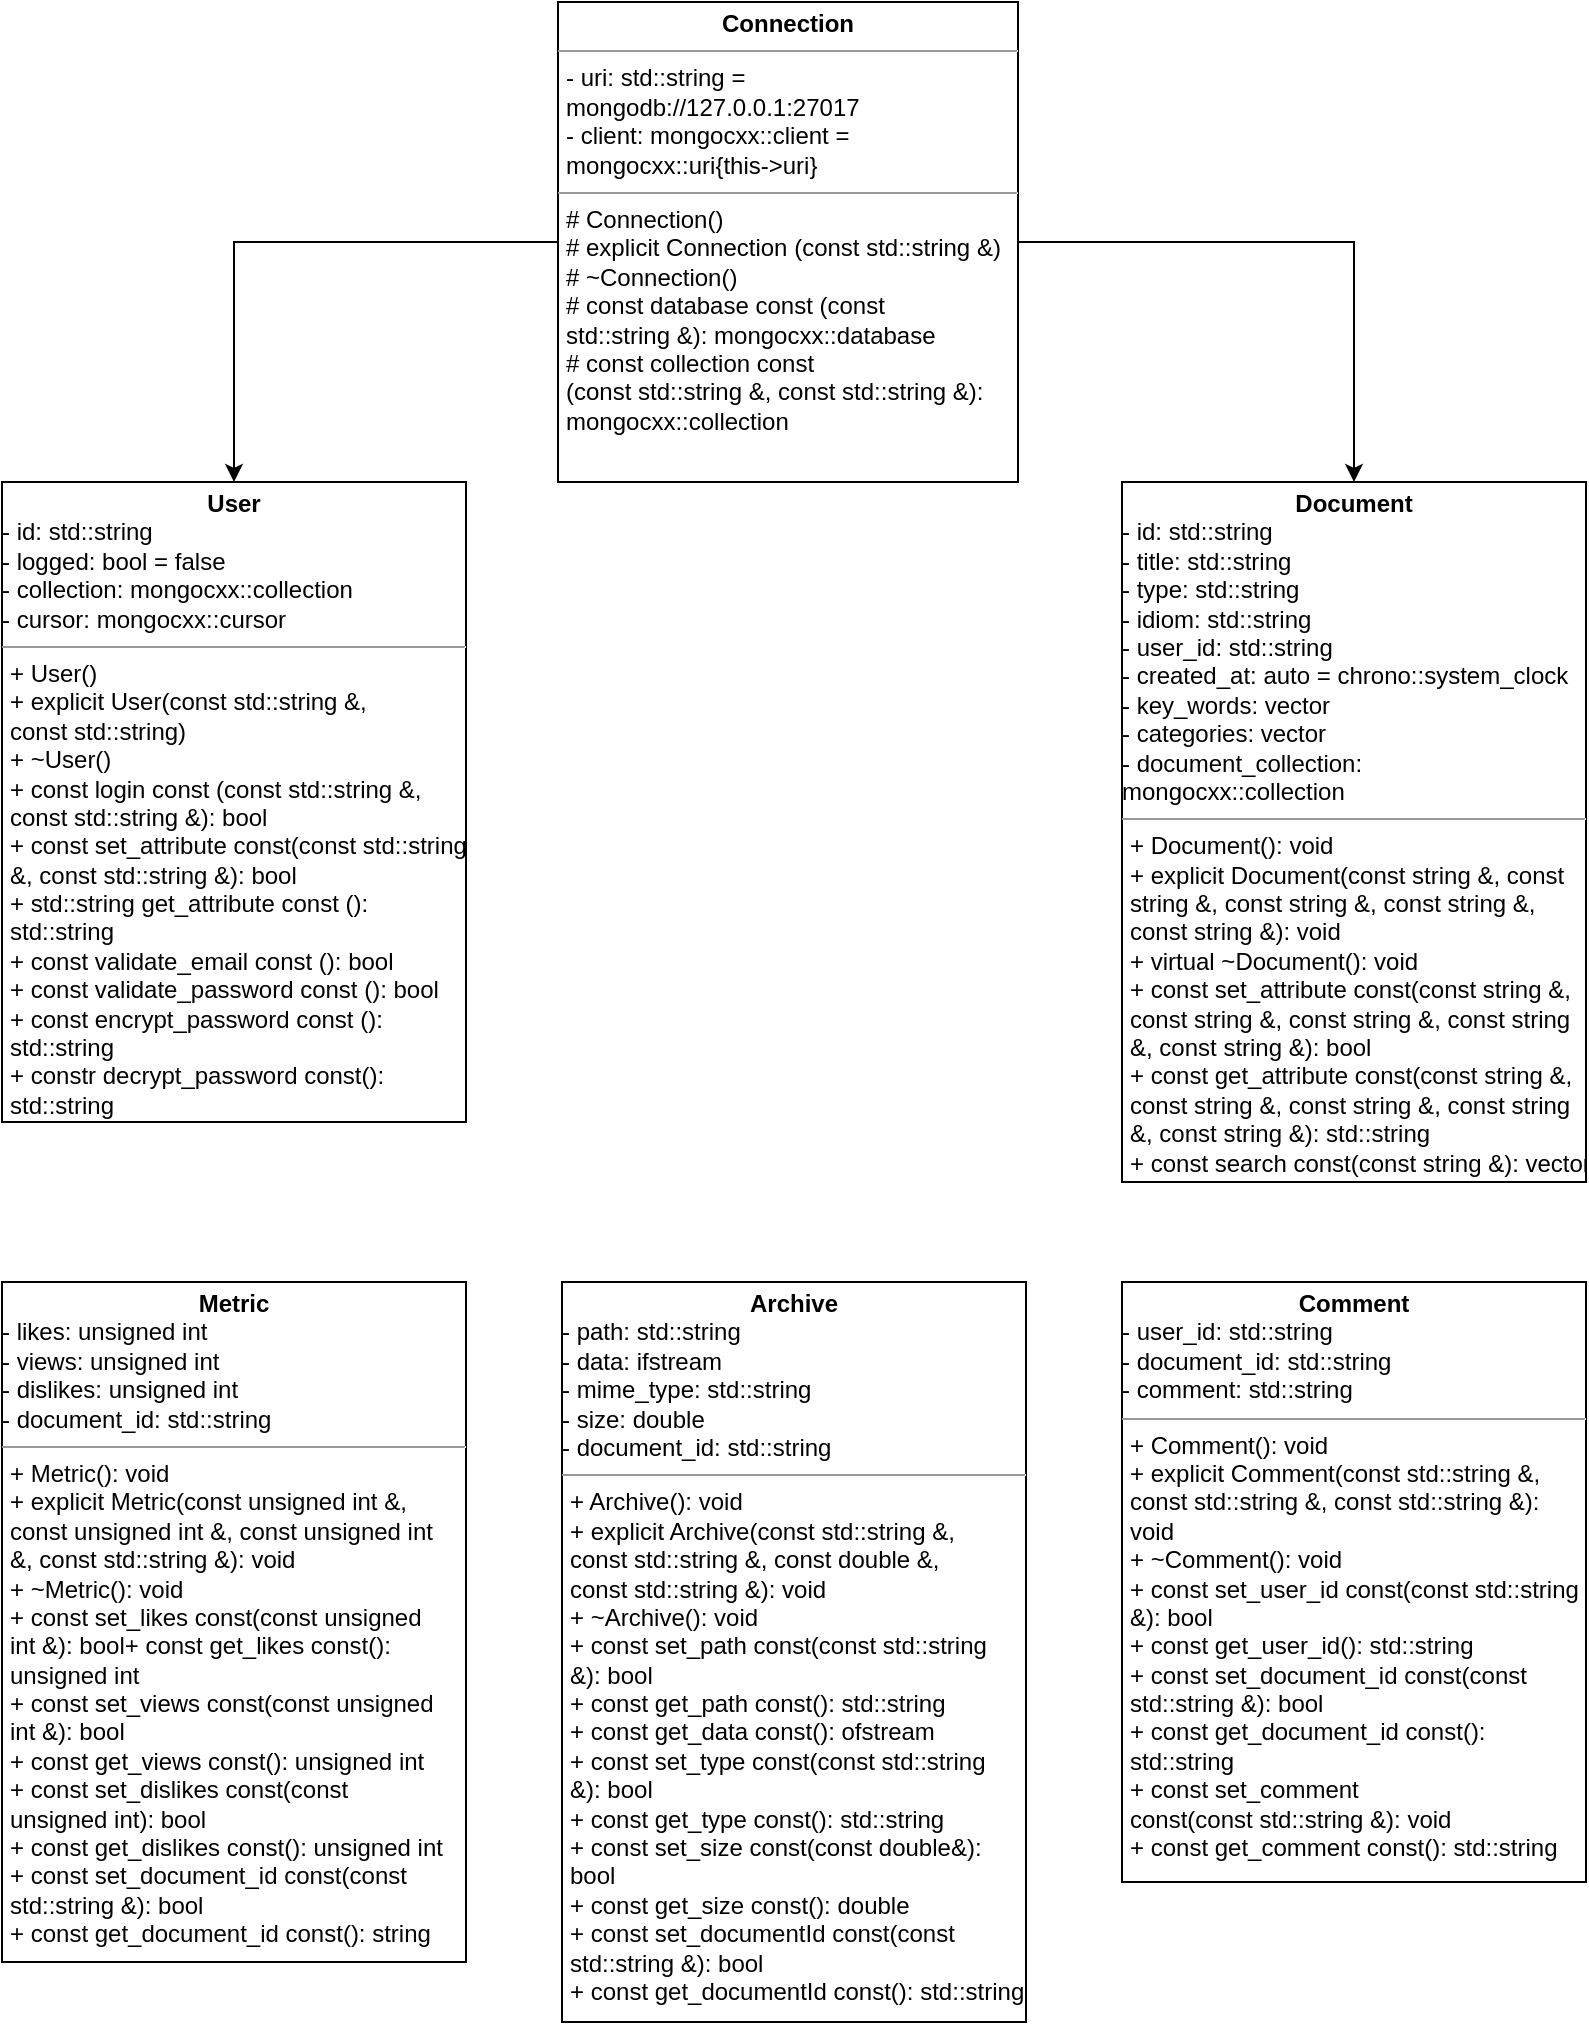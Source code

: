 <mxfile version="10.6.7" type="device"><diagram id="Yicr_Zlrtgg7fEuDooez" name="Page-1"><mxGraphModel dx="1150" dy="466" grid="1" gridSize="10" guides="1" tooltips="1" connect="1" arrows="1" fold="1" page="1" pageScale="1" pageWidth="827" pageHeight="1169" math="0" shadow="0"><root><mxCell id="0"/><mxCell id="1" parent="0"/><mxCell id="A0-4w2HLQL2Hd4vt4gH2-14" style="edgeStyle=orthogonalEdgeStyle;rounded=0;orthogonalLoop=1;jettySize=auto;html=1;entryX=0.5;entryY=0;entryDx=0;entryDy=0;" parent="1" source="A0-4w2HLQL2Hd4vt4gH2-9" target="A0-4w2HLQL2Hd4vt4gH2-13" edge="1"><mxGeometry relative="1" as="geometry"/></mxCell><mxCell id="A0-4w2HLQL2Hd4vt4gH2-15" style="edgeStyle=orthogonalEdgeStyle;rounded=0;orthogonalLoop=1;jettySize=auto;html=1;entryX=0.5;entryY=0;entryDx=0;entryDy=0;" parent="1" source="A0-4w2HLQL2Hd4vt4gH2-9" target="A0-4w2HLQL2Hd4vt4gH2-12" edge="1"><mxGeometry relative="1" as="geometry"/></mxCell><mxCell id="A0-4w2HLQL2Hd4vt4gH2-9" value="&lt;p style=&quot;margin: 4px 0px 0px ; text-align: center&quot;&gt;&lt;b&gt;Connection&lt;/b&gt;&lt;/p&gt;&lt;hr size=&quot;1&quot;&gt;&lt;p style=&quot;margin: 0px ; margin-left: 4px&quot;&gt;&lt;span&gt;- uri: std::string =&lt;/span&gt;&lt;/p&gt;&lt;p style=&quot;margin: 0px ; margin-left: 4px&quot;&gt;&lt;span&gt;mongodb://127.0.0.1:27017&lt;/span&gt;&lt;/p&gt;&lt;p style=&quot;margin: 0px ; margin-left: 4px&quot;&gt;&lt;span&gt;- client: &lt;span&gt;mongocxx::client =&lt;/span&gt;&lt;/span&gt;&lt;/p&gt;&lt;p style=&quot;margin: 0px ; margin-left: 4px&quot;&gt;&lt;span&gt;&lt;span&gt;mongocxx::uri{this-&amp;gt;uri}&lt;/span&gt;&lt;/span&gt;&lt;br&gt;&lt;/p&gt;&lt;hr size=&quot;1&quot;&gt;&lt;p style=&quot;margin: 0px ; margin-left: 4px&quot;&gt;&lt;span&gt;# Connection()&lt;/span&gt;&lt;/p&gt;&lt;p style=&quot;margin: 0px ; margin-left: 4px&quot;&gt;&lt;span&gt;# explicit Connection&amp;nbsp;&lt;/span&gt;&lt;span&gt;(const std::string &amp;amp;)&lt;/span&gt;&lt;/p&gt;&lt;p style=&quot;margin: 0px ; margin-left: 4px&quot;&gt;&lt;span&gt;# ~Connection()&lt;/span&gt;&lt;/p&gt;&lt;p style=&quot;margin: 0px ; margin-left: 4px&quot;&gt;&lt;span&gt;# const database const&amp;nbsp;&lt;/span&gt;&lt;span&gt;(const&lt;/span&gt;&lt;/p&gt;&lt;p style=&quot;margin: 0px ; margin-left: 4px&quot;&gt;&lt;span&gt;std::string &amp;amp;): &lt;/span&gt;&lt;span&gt;mongocxx::database&lt;/span&gt;&lt;/p&gt;&lt;p style=&quot;margin: 0px ; margin-left: 4px&quot;&gt;&lt;span&gt;# const collection const&lt;/span&gt;&lt;/p&gt;&lt;p style=&quot;margin: 0px ; margin-left: 4px&quot;&gt;&lt;span&gt;(const std::string &amp;amp;, const std::string &amp;amp;):&lt;/span&gt;&lt;/p&gt;&lt;p style=&quot;margin: 0px ; margin-left: 4px&quot;&gt;&lt;span&gt;&lt;span&gt;mongocxx::collection&lt;/span&gt;&lt;/span&gt;&lt;br&gt;&lt;/p&gt;" style="verticalAlign=top;align=left;overflow=fill;fontSize=12;fontFamily=Helvetica;html=1;" parent="1" vertex="1"><mxGeometry x="298" y="90" width="230" height="240" as="geometry"/></mxCell><mxCell id="A0-4w2HLQL2Hd4vt4gH2-12" value="&lt;p style=&quot;margin: 0px ; margin-top: 4px ; text-align: center&quot;&gt;&lt;b&gt;User&lt;/b&gt;&lt;/p&gt;&lt;span&gt;- id: std::string&lt;br&gt;- logged: bool = false&lt;br&gt;- collection:&amp;nbsp;&lt;span&gt;mongocxx::collection&lt;br&gt;&lt;/span&gt;&lt;/span&gt;- cursor:&amp;nbsp;mongocxx::cursor&lt;br&gt;&lt;hr size=&quot;1&quot;&gt;&lt;p style=&quot;margin: 0px ; margin-left: 4px&quot;&gt;&lt;span&gt;+ User()&lt;/span&gt;&lt;/p&gt;&lt;p style=&quot;margin: 0px ; margin-left: 4px&quot;&gt;&lt;span&gt;+ explicit User(const std::string &amp;amp;,&lt;/span&gt;&lt;/p&gt;&lt;p style=&quot;margin: 0px ; margin-left: 4px&quot;&gt;&lt;span&gt;const std::string&lt;/span&gt;&lt;span&gt;)&lt;/span&gt;&lt;/p&gt;&lt;p style=&quot;margin: 0px ; margin-left: 4px&quot;&gt;&lt;span&gt;+ ~User()&lt;/span&gt;&lt;/p&gt;&lt;p style=&quot;margin: 0px ; margin-left: 4px&quot;&gt;&lt;span&gt;+ const login const (const std::string &amp;amp;,&lt;/span&gt;&lt;/p&gt;&lt;p style=&quot;margin: 0px ; margin-left: 4px&quot;&gt;&lt;span&gt;const std::string &amp;amp;): bool&lt;/span&gt;&lt;/p&gt;&lt;p style=&quot;margin: 0px ; margin-left: 4px&quot;&gt;&lt;span&gt;+ const set_attribute const(const std::string&lt;/span&gt;&lt;/p&gt;&lt;p style=&quot;margin: 0px ; margin-left: 4px&quot;&gt;&lt;span&gt;&amp;amp;, const std::string &amp;amp;&lt;/span&gt;&lt;span&gt;): bool&lt;/span&gt;&lt;/p&gt;&lt;p style=&quot;margin: 0px ; margin-left: 4px&quot;&gt;&lt;span&gt;+ std::string get_attribute const ():&lt;/span&gt;&lt;/p&gt;&lt;p style=&quot;margin: 0px ; margin-left: 4px&quot;&gt;&lt;span&gt;std::string&lt;/span&gt;&lt;br&gt;&lt;/p&gt;&lt;p style=&quot;margin: 0px ; margin-left: 4px&quot;&gt;&lt;span&gt;+ const validate_email const (): bool&lt;/span&gt;&lt;/p&gt;&lt;p style=&quot;margin: 0px ; margin-left: 4px&quot;&gt;+ const validate_password const (): bool&lt;span&gt;&lt;br&gt;&lt;/span&gt;&lt;/p&gt;&lt;p style=&quot;margin: 0px ; margin-left: 4px&quot;&gt;+ const encrypt_password const ():&lt;/p&gt;&lt;p style=&quot;margin: 0px ; margin-left: 4px&quot;&gt;std::string&lt;/p&gt;&lt;p style=&quot;margin: 0px ; margin-left: 4px&quot;&gt;+ constr decrypt_password const():&lt;/p&gt;&lt;p style=&quot;margin: 0px ; margin-left: 4px&quot;&gt;std::string&lt;/p&gt;" style="verticalAlign=top;align=left;overflow=fill;fontSize=12;fontFamily=Helvetica;html=1;" parent="1" vertex="1"><mxGeometry x="20" y="330" width="232" height="320" as="geometry"/></mxCell><mxCell id="A0-4w2HLQL2Hd4vt4gH2-13" value="&lt;p style=&quot;margin: 0px ; margin-top: 4px ; text-align: center&quot;&gt;&lt;b&gt;Document&lt;/b&gt;&lt;/p&gt;&lt;span&gt;- id: std::string&lt;br&gt;- title: std::string&lt;br&gt;- type: std::string&lt;br&gt;- idiom: std::string&lt;br&gt;- user_id: std::string&lt;br&gt;- created_at: auto = chrono::system_clock&lt;br&gt;- key_words: vector&lt;br&gt;- categories: vector&lt;br&gt;- document_collection:&lt;br&gt;&lt;span&gt;mongocxx::collection&lt;/span&gt;&lt;/span&gt;&lt;br&gt;&lt;hr size=&quot;1&quot;&gt;&lt;p style=&quot;margin: 0px ; margin-left: 4px&quot;&gt;&lt;span&gt;+ Document(): void&lt;/span&gt;&lt;/p&gt;&lt;p style=&quot;margin: 0px ; margin-left: 4px&quot;&gt;&lt;span&gt;+ explicit Document(const string &amp;amp;, const&lt;/span&gt;&lt;/p&gt;&lt;p style=&quot;margin: 0px ; margin-left: 4px&quot;&gt;&lt;span&gt;string &amp;amp;, const string &amp;amp;, const string &amp;amp;,&lt;/span&gt;&lt;/p&gt;&lt;p style=&quot;margin: 0px ; margin-left: 4px&quot;&gt;&lt;span&gt;const string &amp;amp;): void&lt;/span&gt;&lt;/p&gt;&lt;p style=&quot;margin: 0px ; margin-left: 4px&quot;&gt;&lt;span&gt;+ virtual ~Document(): void&lt;/span&gt;&lt;/p&gt;&lt;p style=&quot;margin: 0px ; margin-left: 4px&quot;&gt;&lt;span&gt;+ const set_attribute const(const string &amp;amp;,&lt;/span&gt;&lt;/p&gt;&lt;p style=&quot;margin: 0px ; margin-left: 4px&quot;&gt;&lt;span&gt;const string &amp;amp;, const string &amp;amp;, const string&lt;/span&gt;&lt;/p&gt;&lt;p style=&quot;margin: 0px ; margin-left: 4px&quot;&gt;&lt;span&gt;&amp;amp;, const string &amp;amp;): bool&lt;/span&gt;&lt;/p&gt;&lt;p style=&quot;margin: 0px ; margin-left: 4px&quot;&gt;&lt;span&gt;+ const get_attribute const(const string &amp;amp;,&lt;/span&gt;&lt;/p&gt;&lt;p style=&quot;margin: 0px ; margin-left: 4px&quot;&gt;&lt;span&gt;const string &amp;amp;, const string &amp;amp;, const string&lt;/span&gt;&lt;/p&gt;&lt;p style=&quot;margin: 0px ; margin-left: 4px&quot;&gt;&lt;span&gt;&amp;amp;, const string &amp;amp;): std::string&lt;/span&gt;&lt;/p&gt;&lt;p style=&quot;margin: 0px ; margin-left: 4px&quot;&gt;&lt;span&gt;+ const search const(const string &amp;amp;): vector&lt;/span&gt;&lt;br&gt;&lt;/p&gt;" style="verticalAlign=top;align=left;overflow=fill;fontSize=12;fontFamily=Helvetica;html=1;" parent="1" vertex="1"><mxGeometry x="580" y="330" width="232" height="350" as="geometry"/></mxCell><mxCell id="A0-4w2HLQL2Hd4vt4gH2-16" value="&lt;p style=&quot;margin: 0px ; margin-top: 4px ; text-align: center&quot;&gt;&lt;b&gt;Metric&lt;/b&gt;&lt;/p&gt;&lt;span&gt;- likes: unsigned int&lt;br&gt;- views: unsigned int&lt;br&gt;- dislikes: unsigned int&lt;br&gt;- document_id: std::string&lt;/span&gt;&lt;br&gt;&lt;hr size=&quot;1&quot;&gt;&lt;p style=&quot;margin: 0px ; margin-left: 4px&quot;&gt;&lt;span&gt;+ Metric(): void&lt;/span&gt;&lt;/p&gt;&lt;p style=&quot;margin: 0px ; margin-left: 4px&quot;&gt;&lt;span&gt;+ explicit Metric(const unsigned int &amp;amp;,&lt;/span&gt;&lt;/p&gt;&lt;p style=&quot;margin: 0px ; margin-left: 4px&quot;&gt;&lt;span&gt;const unsigned int &amp;amp;, const unsigned int&lt;/span&gt;&lt;/p&gt;&lt;p style=&quot;margin: 0px ; margin-left: 4px&quot;&gt;&lt;span&gt;&amp;amp;, const std::string &amp;amp;): void&lt;/span&gt;&lt;/p&gt;&lt;p style=&quot;margin: 0px ; margin-left: 4px&quot;&gt;&lt;span&gt;+ ~Metric(): void&lt;/span&gt;&lt;/p&gt;&lt;p style=&quot;margin: 0px ; margin-left: 4px&quot;&gt;&lt;span&gt;+ const set_likes const(const unsigned&lt;/span&gt;&lt;/p&gt;&lt;p style=&quot;margin: 0px ; margin-left: 4px&quot;&gt;&lt;span&gt;int &amp;amp;):  bool+ const get_likes const():&lt;/span&gt;&lt;/p&gt;&lt;p style=&quot;margin: 0px ; margin-left: 4px&quot;&gt;&lt;span&gt;unsigned int&lt;/span&gt;&lt;/p&gt;&lt;p style=&quot;margin: 0px ; margin-left: 4px&quot;&gt;&lt;span&gt;+ const set_views const(const unsigned&lt;/span&gt;&lt;/p&gt;&lt;p style=&quot;margin: 0px ; margin-left: 4px&quot;&gt;&lt;span&gt;int &amp;amp;): bool&lt;/span&gt;&lt;/p&gt;&lt;p style=&quot;margin: 0px ; margin-left: 4px&quot;&gt;&lt;span&gt;+ const get_views const(): unsigned int&lt;/span&gt;&lt;/p&gt;&lt;p style=&quot;margin: 0px ; margin-left: 4px&quot;&gt;&lt;span&gt;+ const set_dislikes const(const&lt;/span&gt;&lt;/p&gt;&lt;p style=&quot;margin: 0px ; margin-left: 4px&quot;&gt;&lt;span&gt;unsigned int): bool&lt;/span&gt;&lt;/p&gt;&lt;p style=&quot;margin: 0px ; margin-left: 4px&quot;&gt;&lt;span&gt;+ const get_dislikes const(): unsigned int&lt;/span&gt;&lt;/p&gt;&lt;p style=&quot;margin: 0px ; margin-left: 4px&quot;&gt;&lt;span&gt;+ const set_document_id const(const&lt;/span&gt;&lt;/p&gt;&lt;p style=&quot;margin: 0px ; margin-left: 4px&quot;&gt;&lt;span&gt;std::string &amp;amp;): bool&lt;/span&gt;&lt;/p&gt;&lt;p style=&quot;margin: 0px ; margin-left: 4px&quot;&gt;&lt;span&gt;+ const get_document_id const(): string&lt;/span&gt;&lt;br&gt;&lt;/p&gt;" style="verticalAlign=top;align=left;overflow=fill;fontSize=12;fontFamily=Helvetica;html=1;" parent="1" vertex="1"><mxGeometry x="20" y="730" width="232" height="340" as="geometry"/></mxCell><mxCell id="A0-4w2HLQL2Hd4vt4gH2-17" value="&lt;p style=&quot;margin: 0px ; margin-top: 4px ; text-align: center&quot;&gt;&lt;b&gt;Comment&lt;/b&gt;&lt;/p&gt;&lt;span&gt;- user_id: std::string&lt;br&gt;- document_id: std::string&lt;br&gt;- comment: std::string&lt;/span&gt;&lt;br&gt;&lt;hr size=&quot;1&quot;&gt;&lt;p style=&quot;margin: 0px ; margin-left: 4px&quot;&gt;&lt;span&gt;+ Comment(): void&lt;/span&gt;&lt;/p&gt;&lt;p style=&quot;margin: 0px ; margin-left: 4px&quot;&gt;&lt;span&gt;+ explicit Comment(const std::string &amp;amp;,&lt;/span&gt;&lt;/p&gt;&lt;p style=&quot;margin: 0px ; margin-left: 4px&quot;&gt;&lt;span&gt;const std::string &amp;amp;, const std::string &amp;amp;):&lt;/span&gt;&lt;/p&gt;&lt;p style=&quot;margin: 0px ; margin-left: 4px&quot;&gt;&lt;span&gt;void&lt;/span&gt;&lt;/p&gt;&lt;p style=&quot;margin: 0px ; margin-left: 4px&quot;&gt;&lt;span&gt;+ ~Comment(): void&lt;/span&gt;&lt;/p&gt;&lt;p style=&quot;margin: 0px ; margin-left: 4px&quot;&gt;&lt;span&gt;+ const set_user_id const(const std::string&lt;/span&gt;&lt;/p&gt;&lt;p style=&quot;margin: 0px ; margin-left: 4px&quot;&gt;&lt;span&gt;&amp;amp;): bool&lt;/span&gt;&lt;/p&gt;&lt;p style=&quot;margin: 0px ; margin-left: 4px&quot;&gt;&lt;span&gt;+ const get_user_id(): std::string&lt;/span&gt;&lt;/p&gt;&lt;p style=&quot;margin: 0px ; margin-left: 4px&quot;&gt;&lt;span&gt;+ const set_document_id const(const&lt;/span&gt;&lt;/p&gt;&lt;p style=&quot;margin: 0px ; margin-left: 4px&quot;&gt;&lt;span&gt;std::string &amp;amp;): bool&lt;/span&gt;&lt;/p&gt;&lt;p style=&quot;margin: 0px ; margin-left: 4px&quot;&gt;&lt;span&gt;+ const get_document_id const():&lt;/span&gt;&lt;/p&gt;&lt;p style=&quot;margin: 0px ; margin-left: 4px&quot;&gt;&lt;span&gt;std::string&lt;/span&gt;&lt;/p&gt;&lt;p style=&quot;margin: 0px ; margin-left: 4px&quot;&gt;&lt;span&gt;+ const set_comment&lt;/span&gt;&lt;/p&gt;&lt;p style=&quot;margin: 0px ; margin-left: 4px&quot;&gt;&lt;span&gt;const(const std::string &amp;amp;): void&lt;/span&gt;&lt;/p&gt;&lt;p style=&quot;margin: 0px ; margin-left: 4px&quot;&gt;&lt;span&gt;+ const get_comment const(): std::string&lt;/span&gt;&lt;br&gt;&lt;/p&gt;" style="verticalAlign=top;align=left;overflow=fill;fontSize=12;fontFamily=Helvetica;html=1;" parent="1" vertex="1"><mxGeometry x="580" y="730" width="232" height="300" as="geometry"/></mxCell><mxCell id="A0-4w2HLQL2Hd4vt4gH2-18" value="&lt;p style=&quot;margin: 0px ; margin-top: 4px ; text-align: center&quot;&gt;&lt;b&gt;Archive&lt;/b&gt;&lt;/p&gt;&lt;span&gt;- path: std::string&lt;br&gt;- data: ifstream&lt;br&gt;- mime_type: std::string&lt;br&gt;- size: double&lt;br&gt;- document_id: std::string&lt;/span&gt;&lt;br&gt;&lt;hr size=&quot;1&quot;&gt;&lt;p style=&quot;margin: 0px ; margin-left: 4px&quot;&gt;&lt;span&gt;+ Archive(): void&lt;/span&gt;&lt;/p&gt;&lt;p style=&quot;margin: 0px ; margin-left: 4px&quot;&gt;&lt;span&gt;+ explicit Archive(const std::string &amp;amp;,&lt;/span&gt;&lt;/p&gt;&lt;p style=&quot;margin: 0px ; margin-left: 4px&quot;&gt;&lt;span&gt;const std::string &amp;amp;, const double &amp;amp;,&lt;/span&gt;&lt;/p&gt;&lt;p style=&quot;margin: 0px ; margin-left: 4px&quot;&gt;&lt;span&gt;const std::string &amp;amp;): void&lt;/span&gt;&lt;/p&gt;&lt;p style=&quot;margin: 0px ; margin-left: 4px&quot;&gt;&lt;span&gt;+ ~Archive(): void&lt;/span&gt;&lt;/p&gt;&lt;p style=&quot;margin: 0px ; margin-left: 4px&quot;&gt;&lt;span&gt;+ const set_path const(const std::string&lt;/span&gt;&lt;/p&gt;&lt;p style=&quot;margin: 0px ; margin-left: 4px&quot;&gt;&lt;span&gt;&amp;amp;): bool&lt;/span&gt;&lt;/p&gt;&lt;p style=&quot;margin: 0px ; margin-left: 4px&quot;&gt;&lt;span&gt;+ const get_path const(): std::string&lt;/span&gt;&lt;/p&gt;&lt;p style=&quot;margin: 0px ; margin-left: 4px&quot;&gt;&lt;span&gt;+ const get_data const(): ofstream&lt;/span&gt;&lt;/p&gt;&lt;p style=&quot;margin: 0px ; margin-left: 4px&quot;&gt;&lt;span&gt;+ const set_type const(const std::string&lt;/span&gt;&lt;/p&gt;&lt;p style=&quot;margin: 0px ; margin-left: 4px&quot;&gt;&lt;span&gt;&amp;amp;): bool&lt;/span&gt;&lt;/p&gt;&lt;p style=&quot;margin: 0px ; margin-left: 4px&quot;&gt;&lt;span&gt;+ const get_type const(): std::string&lt;/span&gt;&lt;/p&gt;&lt;p style=&quot;margin: 0px ; margin-left: 4px&quot;&gt;&lt;span&gt;+ const set_size const(const double&amp;amp;):&lt;/span&gt;&lt;/p&gt;&lt;p style=&quot;margin: 0px ; margin-left: 4px&quot;&gt;&lt;span&gt;bool&lt;/span&gt;&lt;/p&gt;&lt;p style=&quot;margin: 0px ; margin-left: 4px&quot;&gt;&lt;span&gt;+ const get_size const(): double&lt;/span&gt;&lt;/p&gt;&lt;p style=&quot;margin: 0px ; margin-left: 4px&quot;&gt;&lt;span&gt;+ const set_documentId const(const&lt;/span&gt;&lt;/p&gt;&lt;p style=&quot;margin: 0px ; margin-left: 4px&quot;&gt;&lt;span&gt;std::string &amp;amp;): bool&lt;/span&gt;&lt;/p&gt;&lt;p style=&quot;margin: 0px ; margin-left: 4px&quot;&gt;&lt;span&gt;+ const get_documentId const(): std::string&lt;/span&gt;&lt;br&gt;&lt;/p&gt;" style="verticalAlign=top;align=left;overflow=fill;fontSize=12;fontFamily=Helvetica;html=1;" parent="1" vertex="1"><mxGeometry x="300" y="730" width="232" height="370" as="geometry"/></mxCell></root></mxGraphModel></diagram></mxfile>